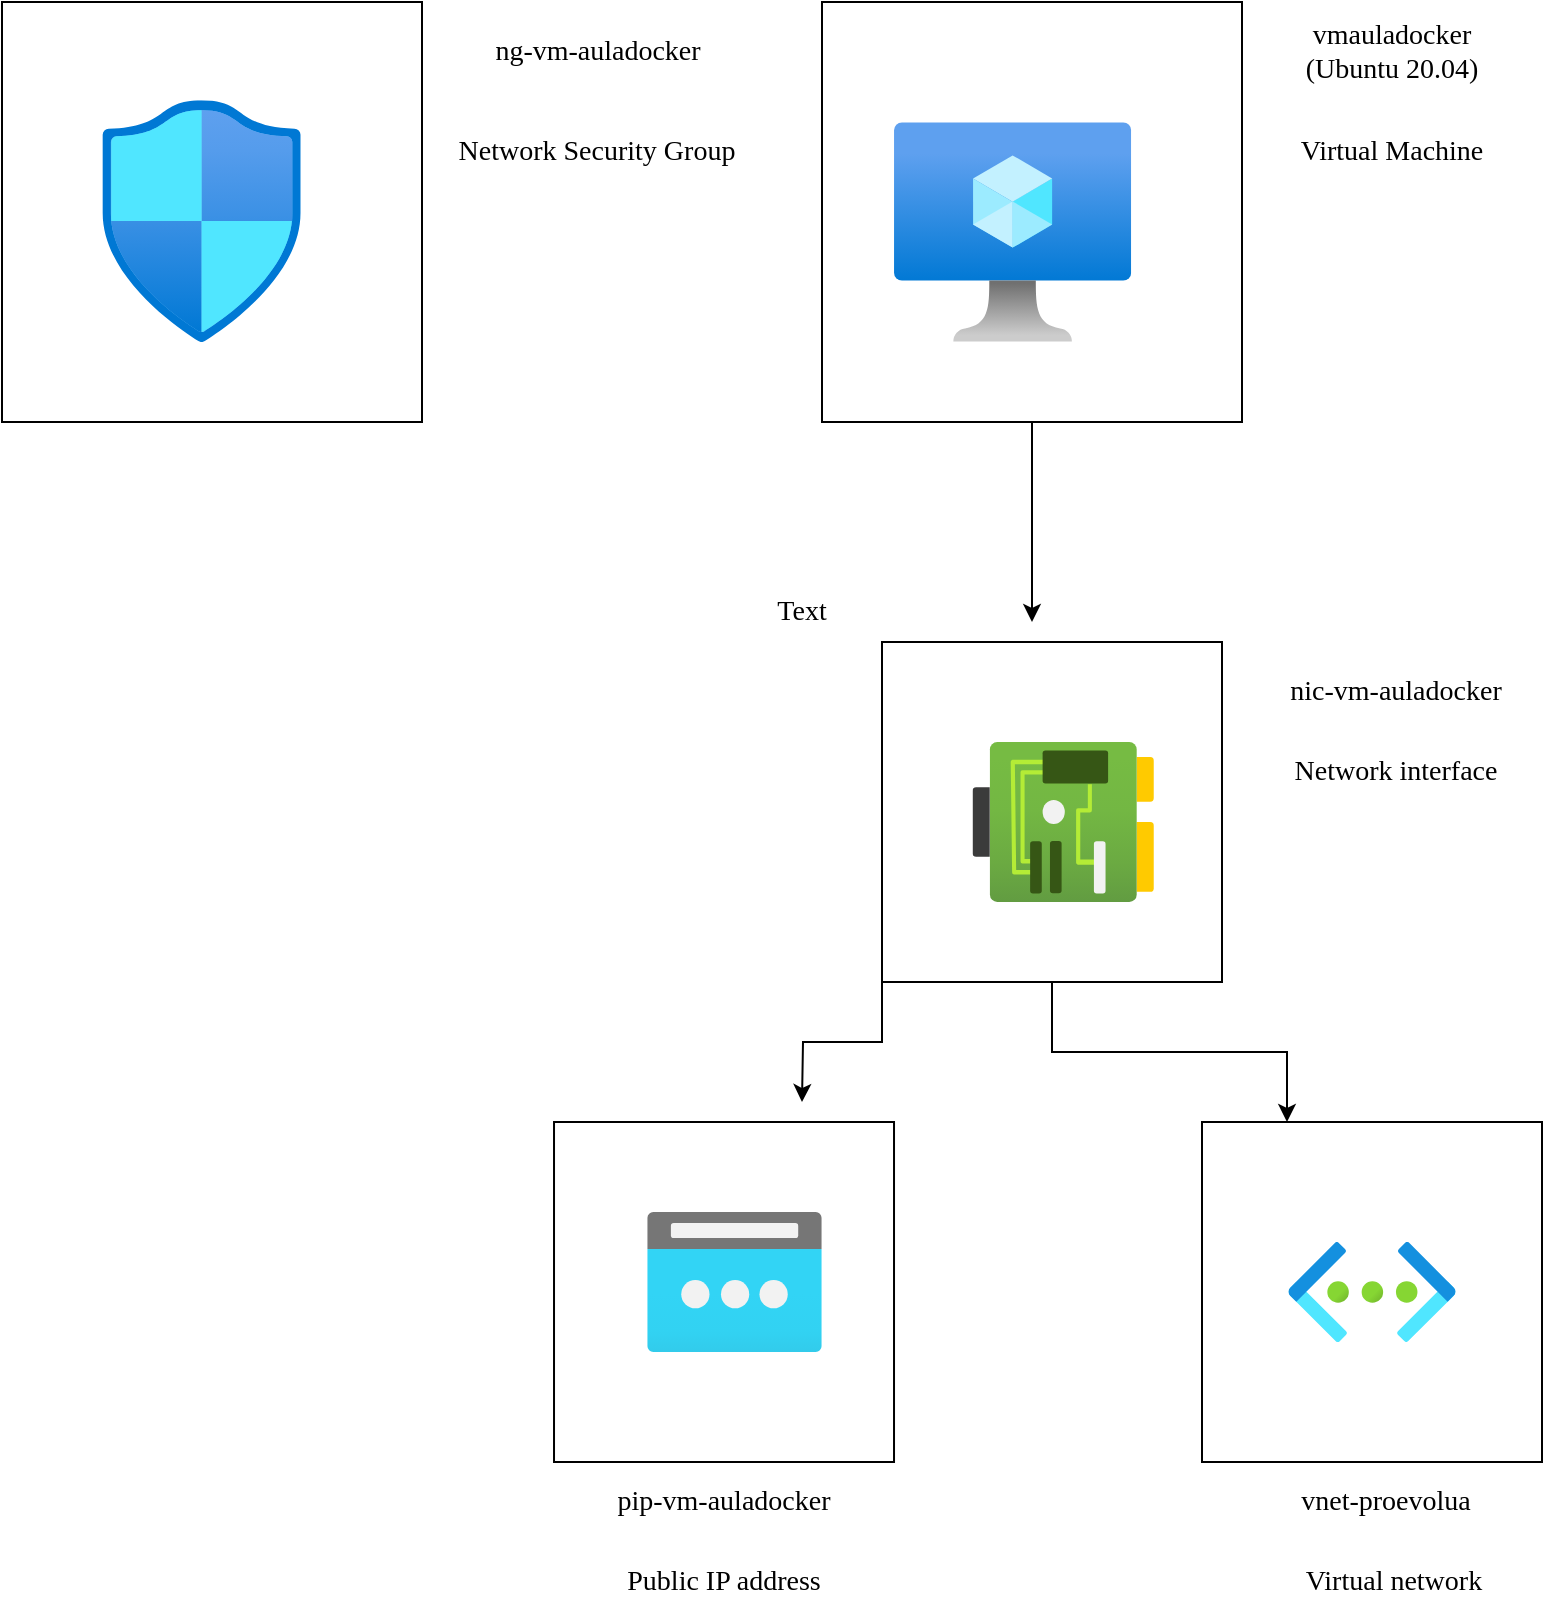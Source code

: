 <mxfile version="18.2.0" type="github">
  <diagram id="FmTCoAAX5bAGyEv2PFWx" name="Page-1">
    <mxGraphModel dx="1902" dy="1044" grid="1" gridSize="10" guides="1" tooltips="1" connect="1" arrows="1" fold="1" page="1" pageScale="1" pageWidth="827" pageHeight="1169" math="0" shadow="0">
      <root>
        <mxCell id="0" />
        <mxCell id="1" parent="0" />
        <mxCell id="h2GL6TKTfyaKt5LTzS19-13" style="edgeStyle=orthogonalEdgeStyle;rounded=0;orthogonalLoop=1;jettySize=auto;html=1;exitX=1;exitY=1;exitDx=0;exitDy=0;fontFamily=Verdana;fontSize=14;" edge="1" parent="1" source="h2GL6TKTfyaKt5LTzS19-3">
          <mxGeometry relative="1" as="geometry">
            <mxPoint x="190" y="260" as="targetPoint" />
          </mxGeometry>
        </mxCell>
        <mxCell id="h2GL6TKTfyaKt5LTzS19-3" value="" style="whiteSpace=wrap;html=1;aspect=fixed;fontFamily=Verdana;" vertex="1" parent="1">
          <mxGeometry x="10" y="70" width="210" height="210" as="geometry" />
        </mxCell>
        <mxCell id="h2GL6TKTfyaKt5LTzS19-5" value="" style="aspect=fixed;html=1;points=[];align=center;image;fontSize=12;image=img/lib/azure2/networking/Network_Security_Groups.svg;fontFamily=Verdana;labelPosition=center;verticalLabelPosition=middle;verticalAlign=middle;" vertex="1" parent="1">
          <mxGeometry x="60" y="119.07" width="99.59" height="120.93" as="geometry" />
        </mxCell>
        <mxCell id="h2GL6TKTfyaKt5LTzS19-6" value="ng-vm-auladocker" style="text;html=1;strokeColor=none;fillColor=none;align=center;verticalAlign=middle;whiteSpace=wrap;rounded=0;fontFamily=Verdana;fontSize=14;" vertex="1" parent="1">
          <mxGeometry x="252.5" y="80" width="110" height="30" as="geometry" />
        </mxCell>
        <mxCell id="h2GL6TKTfyaKt5LTzS19-7" value="Network Security Group" style="text;html=1;strokeColor=none;fillColor=none;align=center;verticalAlign=middle;whiteSpace=wrap;rounded=0;fontFamily=Verdana;fontSize=14;" vertex="1" parent="1">
          <mxGeometry x="230" y="130" width="155" height="30" as="geometry" />
        </mxCell>
        <mxCell id="h2GL6TKTfyaKt5LTzS19-30" style="edgeStyle=orthogonalEdgeStyle;rounded=0;orthogonalLoop=1;jettySize=auto;html=1;exitX=0;exitY=1;exitDx=0;exitDy=0;fontFamily=Verdana;fontSize=14;" edge="1" parent="1" source="h2GL6TKTfyaKt5LTzS19-8">
          <mxGeometry relative="1" as="geometry">
            <mxPoint x="410" y="620" as="targetPoint" />
          </mxGeometry>
        </mxCell>
        <mxCell id="h2GL6TKTfyaKt5LTzS19-31" style="edgeStyle=orthogonalEdgeStyle;rounded=0;orthogonalLoop=1;jettySize=auto;html=1;entryX=0.25;entryY=0;entryDx=0;entryDy=0;fontFamily=Verdana;fontSize=14;" edge="1" parent="1" source="h2GL6TKTfyaKt5LTzS19-8" target="h2GL6TKTfyaKt5LTzS19-28">
          <mxGeometry relative="1" as="geometry" />
        </mxCell>
        <mxCell id="h2GL6TKTfyaKt5LTzS19-8" value="" style="whiteSpace=wrap;html=1;aspect=fixed;fontFamily=Verdana;fontSize=14;" vertex="1" parent="1">
          <mxGeometry x="450" y="390" width="170" height="170" as="geometry" />
        </mxCell>
        <mxCell id="h2GL6TKTfyaKt5LTzS19-24" style="edgeStyle=orthogonalEdgeStyle;rounded=0;orthogonalLoop=1;jettySize=auto;html=1;fontFamily=Verdana;fontSize=14;" edge="1" parent="1" source="h2GL6TKTfyaKt5LTzS19-10">
          <mxGeometry relative="1" as="geometry">
            <mxPoint x="525" y="380" as="targetPoint" />
          </mxGeometry>
        </mxCell>
        <mxCell id="h2GL6TKTfyaKt5LTzS19-10" value="" style="whiteSpace=wrap;html=1;aspect=fixed;fontFamily=Verdana;fontSize=14;" vertex="1" parent="1">
          <mxGeometry x="420" y="70" width="210" height="210" as="geometry" />
        </mxCell>
        <mxCell id="h2GL6TKTfyaKt5LTzS19-11" value="" style="aspect=fixed;html=1;points=[];align=center;image;fontSize=12;image=img/lib/azure2/compute/Virtual_Machine.svg;fontFamily=Verdana;labelPosition=center;verticalLabelPosition=middle;verticalAlign=middle;" vertex="1" parent="1">
          <mxGeometry x="456.01" y="130" width="118.59" height="110" as="geometry" />
        </mxCell>
        <mxCell id="h2GL6TKTfyaKt5LTzS19-14" value="vmauladocker (Ubuntu 20.04)" style="text;html=1;strokeColor=none;fillColor=none;align=center;verticalAlign=middle;whiteSpace=wrap;rounded=0;fontFamily=Verdana;fontSize=14;" vertex="1" parent="1">
          <mxGeometry x="650" y="80" width="110" height="30" as="geometry" />
        </mxCell>
        <mxCell id="h2GL6TKTfyaKt5LTzS19-16" value="Virtual Machine" style="text;html=1;strokeColor=none;fillColor=none;align=center;verticalAlign=middle;whiteSpace=wrap;rounded=0;fontFamily=Verdana;fontSize=14;" vertex="1" parent="1">
          <mxGeometry x="647" y="130" width="116" height="30" as="geometry" />
        </mxCell>
        <mxCell id="h2GL6TKTfyaKt5LTzS19-18" value="" style="aspect=fixed;html=1;points=[];align=center;image;fontSize=12;image=img/lib/azure2/networking/Network_Interfaces.svg;fontFamily=Verdana;" vertex="1" parent="1">
          <mxGeometry x="495.27" y="440" width="90.66" height="80" as="geometry" />
        </mxCell>
        <mxCell id="h2GL6TKTfyaKt5LTzS19-19" value="nic-vm-auladocker" style="text;html=1;strokeColor=none;fillColor=none;align=center;verticalAlign=middle;whiteSpace=wrap;rounded=0;fontFamily=Verdana;fontSize=14;" vertex="1" parent="1">
          <mxGeometry x="650" y="400" width="114" height="30" as="geometry" />
        </mxCell>
        <mxCell id="h2GL6TKTfyaKt5LTzS19-20" style="edgeStyle=orthogonalEdgeStyle;rounded=0;orthogonalLoop=1;jettySize=auto;html=1;exitX=0.5;exitY=1;exitDx=0;exitDy=0;fontFamily=Verdana;fontSize=14;" edge="1" parent="1" source="h2GL6TKTfyaKt5LTzS19-19" target="h2GL6TKTfyaKt5LTzS19-19">
          <mxGeometry relative="1" as="geometry" />
        </mxCell>
        <mxCell id="h2GL6TKTfyaKt5LTzS19-22" value="Network interface" style="text;html=1;strokeColor=none;fillColor=none;align=center;verticalAlign=middle;whiteSpace=wrap;rounded=0;fontFamily=Verdana;fontSize=14;" vertex="1" parent="1">
          <mxGeometry x="642" y="440" width="130" height="30" as="geometry" />
        </mxCell>
        <mxCell id="h2GL6TKTfyaKt5LTzS19-26" value="" style="whiteSpace=wrap;html=1;aspect=fixed;fontFamily=Verdana;fontSize=14;" vertex="1" parent="1">
          <mxGeometry x="286.01" y="630" width="170" height="170" as="geometry" />
        </mxCell>
        <mxCell id="h2GL6TKTfyaKt5LTzS19-27" value="" style="aspect=fixed;html=1;points=[];align=center;image;fontSize=12;image=img/lib/azure2/networking/Public_IP_Addresses.svg;fontFamily=Verdana;" vertex="1" parent="1">
          <mxGeometry x="332.5" y="675" width="87.5" height="70" as="geometry" />
        </mxCell>
        <mxCell id="h2GL6TKTfyaKt5LTzS19-28" value="" style="whiteSpace=wrap;html=1;aspect=fixed;fontFamily=Verdana;fontSize=14;" vertex="1" parent="1">
          <mxGeometry x="610" y="630" width="170" height="170" as="geometry" />
        </mxCell>
        <mxCell id="h2GL6TKTfyaKt5LTzS19-29" value="" style="aspect=fixed;html=1;points=[];align=center;image;fontSize=12;image=img/lib/azure2/networking/Virtual_Networks.svg;fontFamily=Verdana;" vertex="1" parent="1">
          <mxGeometry x="653.13" y="690" width="83.75" height="50" as="geometry" />
        </mxCell>
        <mxCell id="h2GL6TKTfyaKt5LTzS19-32" value="Text" style="text;html=1;strokeColor=none;fillColor=none;align=center;verticalAlign=middle;whiteSpace=wrap;rounded=0;fontFamily=Verdana;fontSize=14;" vertex="1" parent="1">
          <mxGeometry x="380" y="360" width="60" height="30" as="geometry" />
        </mxCell>
        <mxCell id="h2GL6TKTfyaKt5LTzS19-33" value="pip-vm-auladocker" style="text;html=1;strokeColor=none;fillColor=none;align=center;verticalAlign=middle;whiteSpace=wrap;rounded=0;fontFamily=Verdana;fontSize=14;" vertex="1" parent="1">
          <mxGeometry x="312.26" y="810" width="117.5" height="20" as="geometry" />
        </mxCell>
        <mxCell id="h2GL6TKTfyaKt5LTzS19-34" value="Public IP address" style="text;html=1;strokeColor=none;fillColor=none;align=center;verticalAlign=middle;whiteSpace=wrap;rounded=0;fontFamily=Verdana;fontSize=14;" vertex="1" parent="1">
          <mxGeometry x="312.26" y="850" width="117.5" height="20" as="geometry" />
        </mxCell>
        <mxCell id="h2GL6TKTfyaKt5LTzS19-35" value="vnet-proevolua" style="text;html=1;strokeColor=none;fillColor=none;align=center;verticalAlign=middle;whiteSpace=wrap;rounded=0;fontFamily=Verdana;fontSize=14;" vertex="1" parent="1">
          <mxGeometry x="642.5" y="810" width="117.5" height="20" as="geometry" />
        </mxCell>
        <mxCell id="h2GL6TKTfyaKt5LTzS19-36" value="Virtual network" style="text;html=1;strokeColor=none;fillColor=none;align=center;verticalAlign=middle;whiteSpace=wrap;rounded=0;fontFamily=Verdana;fontSize=14;" vertex="1" parent="1">
          <mxGeometry x="647" y="850" width="117.5" height="20" as="geometry" />
        </mxCell>
      </root>
    </mxGraphModel>
  </diagram>
</mxfile>

